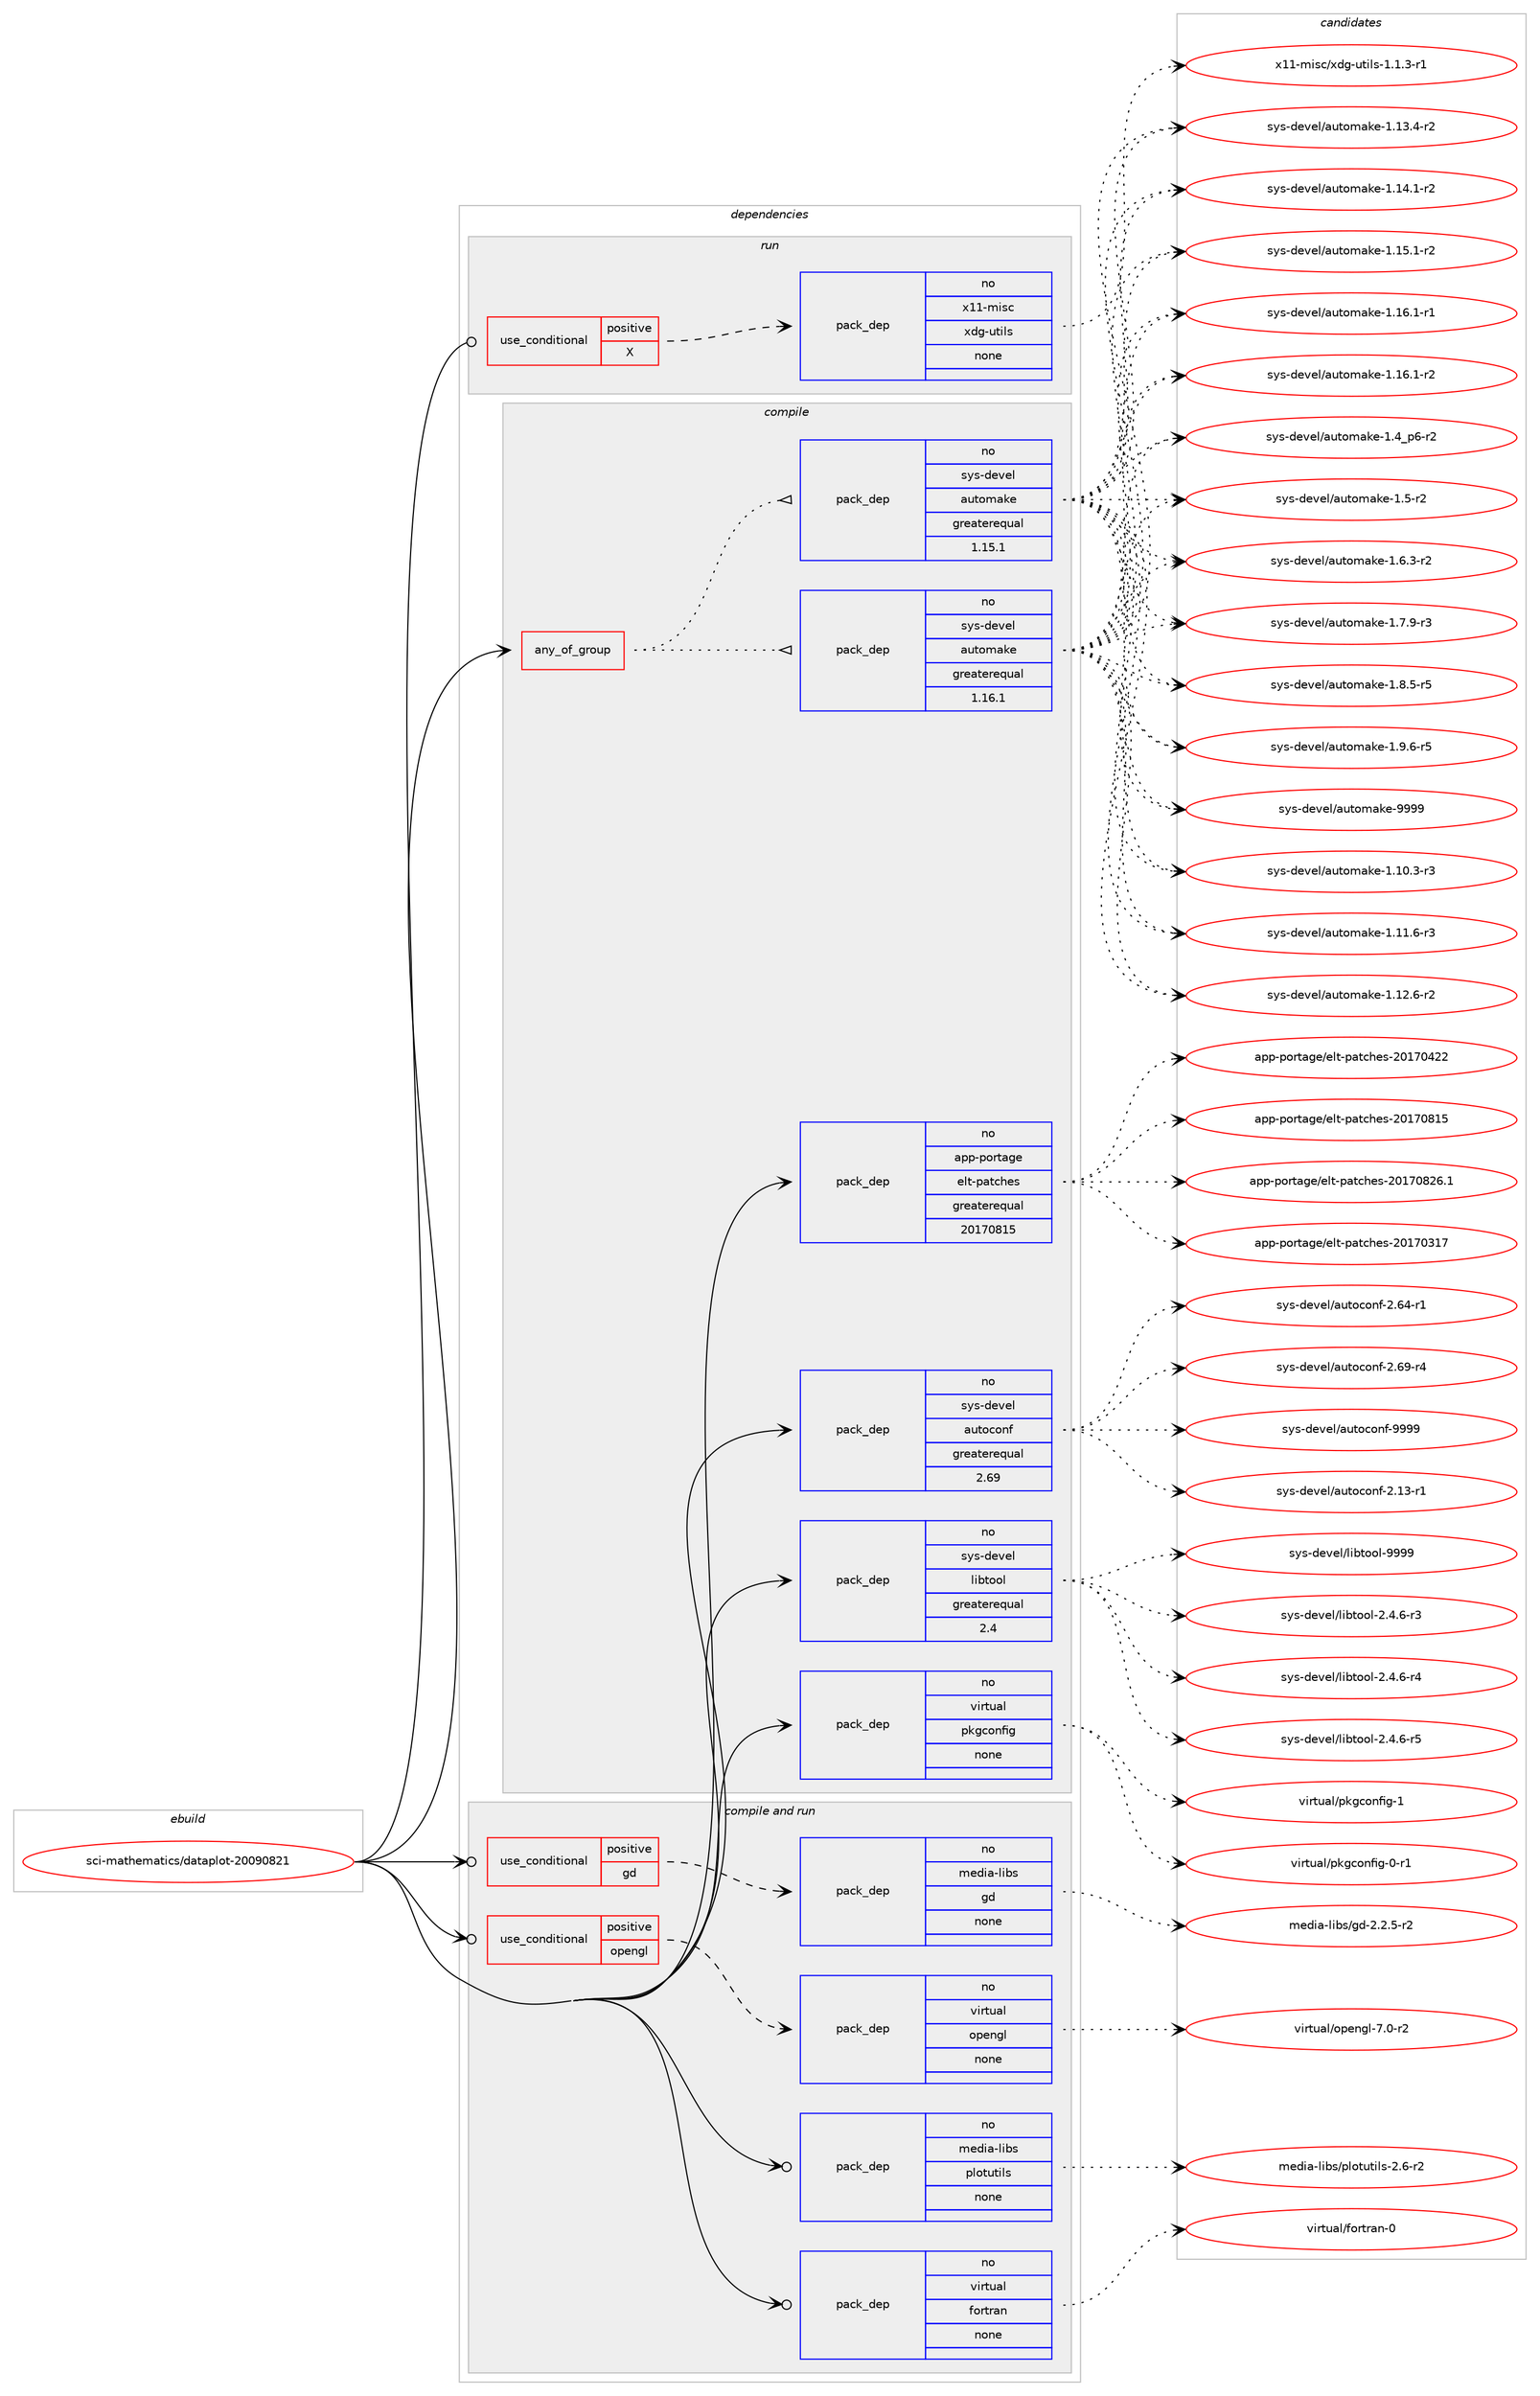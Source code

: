 digraph prolog {

# *************
# Graph options
# *************

newrank=true;
concentrate=true;
compound=true;
graph [rankdir=LR,fontname=Helvetica,fontsize=10,ranksep=1.5];#, ranksep=2.5, nodesep=0.2];
edge  [arrowhead=vee];
node  [fontname=Helvetica,fontsize=10];

# **********
# The ebuild
# **********

subgraph cluster_leftcol {
color=gray;
rank=same;
label=<<i>ebuild</i>>;
id [label="sci-mathematics/dataplot-20090821", color=red, width=4, href="../sci-mathematics/dataplot-20090821.svg"];
}

# ****************
# The dependencies
# ****************

subgraph cluster_midcol {
color=gray;
label=<<i>dependencies</i>>;
subgraph cluster_compile {
fillcolor="#eeeeee";
style=filled;
label=<<i>compile</i>>;
subgraph any14700 {
dependency861002 [label=<<TABLE BORDER="0" CELLBORDER="1" CELLSPACING="0" CELLPADDING="4"><TR><TD CELLPADDING="10">any_of_group</TD></TR></TABLE>>, shape=none, color=red];subgraph pack636767 {
dependency861003 [label=<<TABLE BORDER="0" CELLBORDER="1" CELLSPACING="0" CELLPADDING="4" WIDTH="220"><TR><TD ROWSPAN="6" CELLPADDING="30">pack_dep</TD></TR><TR><TD WIDTH="110">no</TD></TR><TR><TD>sys-devel</TD></TR><TR><TD>automake</TD></TR><TR><TD>greaterequal</TD></TR><TR><TD>1.16.1</TD></TR></TABLE>>, shape=none, color=blue];
}
dependency861002:e -> dependency861003:w [weight=20,style="dotted",arrowhead="oinv"];
subgraph pack636768 {
dependency861004 [label=<<TABLE BORDER="0" CELLBORDER="1" CELLSPACING="0" CELLPADDING="4" WIDTH="220"><TR><TD ROWSPAN="6" CELLPADDING="30">pack_dep</TD></TR><TR><TD WIDTH="110">no</TD></TR><TR><TD>sys-devel</TD></TR><TR><TD>automake</TD></TR><TR><TD>greaterequal</TD></TR><TR><TD>1.15.1</TD></TR></TABLE>>, shape=none, color=blue];
}
dependency861002:e -> dependency861004:w [weight=20,style="dotted",arrowhead="oinv"];
}
id:e -> dependency861002:w [weight=20,style="solid",arrowhead="vee"];
subgraph pack636769 {
dependency861005 [label=<<TABLE BORDER="0" CELLBORDER="1" CELLSPACING="0" CELLPADDING="4" WIDTH="220"><TR><TD ROWSPAN="6" CELLPADDING="30">pack_dep</TD></TR><TR><TD WIDTH="110">no</TD></TR><TR><TD>app-portage</TD></TR><TR><TD>elt-patches</TD></TR><TR><TD>greaterequal</TD></TR><TR><TD>20170815</TD></TR></TABLE>>, shape=none, color=blue];
}
id:e -> dependency861005:w [weight=20,style="solid",arrowhead="vee"];
subgraph pack636770 {
dependency861006 [label=<<TABLE BORDER="0" CELLBORDER="1" CELLSPACING="0" CELLPADDING="4" WIDTH="220"><TR><TD ROWSPAN="6" CELLPADDING="30">pack_dep</TD></TR><TR><TD WIDTH="110">no</TD></TR><TR><TD>sys-devel</TD></TR><TR><TD>autoconf</TD></TR><TR><TD>greaterequal</TD></TR><TR><TD>2.69</TD></TR></TABLE>>, shape=none, color=blue];
}
id:e -> dependency861006:w [weight=20,style="solid",arrowhead="vee"];
subgraph pack636771 {
dependency861007 [label=<<TABLE BORDER="0" CELLBORDER="1" CELLSPACING="0" CELLPADDING="4" WIDTH="220"><TR><TD ROWSPAN="6" CELLPADDING="30">pack_dep</TD></TR><TR><TD WIDTH="110">no</TD></TR><TR><TD>sys-devel</TD></TR><TR><TD>libtool</TD></TR><TR><TD>greaterequal</TD></TR><TR><TD>2.4</TD></TR></TABLE>>, shape=none, color=blue];
}
id:e -> dependency861007:w [weight=20,style="solid",arrowhead="vee"];
subgraph pack636772 {
dependency861008 [label=<<TABLE BORDER="0" CELLBORDER="1" CELLSPACING="0" CELLPADDING="4" WIDTH="220"><TR><TD ROWSPAN="6" CELLPADDING="30">pack_dep</TD></TR><TR><TD WIDTH="110">no</TD></TR><TR><TD>virtual</TD></TR><TR><TD>pkgconfig</TD></TR><TR><TD>none</TD></TR><TR><TD></TD></TR></TABLE>>, shape=none, color=blue];
}
id:e -> dependency861008:w [weight=20,style="solid",arrowhead="vee"];
}
subgraph cluster_compileandrun {
fillcolor="#eeeeee";
style=filled;
label=<<i>compile and run</i>>;
subgraph cond209023 {
dependency861009 [label=<<TABLE BORDER="0" CELLBORDER="1" CELLSPACING="0" CELLPADDING="4"><TR><TD ROWSPAN="3" CELLPADDING="10">use_conditional</TD></TR><TR><TD>positive</TD></TR><TR><TD>gd</TD></TR></TABLE>>, shape=none, color=red];
subgraph pack636773 {
dependency861010 [label=<<TABLE BORDER="0" CELLBORDER="1" CELLSPACING="0" CELLPADDING="4" WIDTH="220"><TR><TD ROWSPAN="6" CELLPADDING="30">pack_dep</TD></TR><TR><TD WIDTH="110">no</TD></TR><TR><TD>media-libs</TD></TR><TR><TD>gd</TD></TR><TR><TD>none</TD></TR><TR><TD></TD></TR></TABLE>>, shape=none, color=blue];
}
dependency861009:e -> dependency861010:w [weight=20,style="dashed",arrowhead="vee"];
}
id:e -> dependency861009:w [weight=20,style="solid",arrowhead="odotvee"];
subgraph cond209024 {
dependency861011 [label=<<TABLE BORDER="0" CELLBORDER="1" CELLSPACING="0" CELLPADDING="4"><TR><TD ROWSPAN="3" CELLPADDING="10">use_conditional</TD></TR><TR><TD>positive</TD></TR><TR><TD>opengl</TD></TR></TABLE>>, shape=none, color=red];
subgraph pack636774 {
dependency861012 [label=<<TABLE BORDER="0" CELLBORDER="1" CELLSPACING="0" CELLPADDING="4" WIDTH="220"><TR><TD ROWSPAN="6" CELLPADDING="30">pack_dep</TD></TR><TR><TD WIDTH="110">no</TD></TR><TR><TD>virtual</TD></TR><TR><TD>opengl</TD></TR><TR><TD>none</TD></TR><TR><TD></TD></TR></TABLE>>, shape=none, color=blue];
}
dependency861011:e -> dependency861012:w [weight=20,style="dashed",arrowhead="vee"];
}
id:e -> dependency861011:w [weight=20,style="solid",arrowhead="odotvee"];
subgraph pack636775 {
dependency861013 [label=<<TABLE BORDER="0" CELLBORDER="1" CELLSPACING="0" CELLPADDING="4" WIDTH="220"><TR><TD ROWSPAN="6" CELLPADDING="30">pack_dep</TD></TR><TR><TD WIDTH="110">no</TD></TR><TR><TD>media-libs</TD></TR><TR><TD>plotutils</TD></TR><TR><TD>none</TD></TR><TR><TD></TD></TR></TABLE>>, shape=none, color=blue];
}
id:e -> dependency861013:w [weight=20,style="solid",arrowhead="odotvee"];
subgraph pack636776 {
dependency861014 [label=<<TABLE BORDER="0" CELLBORDER="1" CELLSPACING="0" CELLPADDING="4" WIDTH="220"><TR><TD ROWSPAN="6" CELLPADDING="30">pack_dep</TD></TR><TR><TD WIDTH="110">no</TD></TR><TR><TD>virtual</TD></TR><TR><TD>fortran</TD></TR><TR><TD>none</TD></TR><TR><TD></TD></TR></TABLE>>, shape=none, color=blue];
}
id:e -> dependency861014:w [weight=20,style="solid",arrowhead="odotvee"];
}
subgraph cluster_run {
fillcolor="#eeeeee";
style=filled;
label=<<i>run</i>>;
subgraph cond209025 {
dependency861015 [label=<<TABLE BORDER="0" CELLBORDER="1" CELLSPACING="0" CELLPADDING="4"><TR><TD ROWSPAN="3" CELLPADDING="10">use_conditional</TD></TR><TR><TD>positive</TD></TR><TR><TD>X</TD></TR></TABLE>>, shape=none, color=red];
subgraph pack636777 {
dependency861016 [label=<<TABLE BORDER="0" CELLBORDER="1" CELLSPACING="0" CELLPADDING="4" WIDTH="220"><TR><TD ROWSPAN="6" CELLPADDING="30">pack_dep</TD></TR><TR><TD WIDTH="110">no</TD></TR><TR><TD>x11-misc</TD></TR><TR><TD>xdg-utils</TD></TR><TR><TD>none</TD></TR><TR><TD></TD></TR></TABLE>>, shape=none, color=blue];
}
dependency861015:e -> dependency861016:w [weight=20,style="dashed",arrowhead="vee"];
}
id:e -> dependency861015:w [weight=20,style="solid",arrowhead="odot"];
}
}

# **************
# The candidates
# **************

subgraph cluster_choices {
rank=same;
color=gray;
label=<<i>candidates</i>>;

subgraph choice636767 {
color=black;
nodesep=1;
choice11512111545100101118101108479711711611110997107101454946494846514511451 [label="sys-devel/automake-1.10.3-r3", color=red, width=4,href="../sys-devel/automake-1.10.3-r3.svg"];
choice11512111545100101118101108479711711611110997107101454946494946544511451 [label="sys-devel/automake-1.11.6-r3", color=red, width=4,href="../sys-devel/automake-1.11.6-r3.svg"];
choice11512111545100101118101108479711711611110997107101454946495046544511450 [label="sys-devel/automake-1.12.6-r2", color=red, width=4,href="../sys-devel/automake-1.12.6-r2.svg"];
choice11512111545100101118101108479711711611110997107101454946495146524511450 [label="sys-devel/automake-1.13.4-r2", color=red, width=4,href="../sys-devel/automake-1.13.4-r2.svg"];
choice11512111545100101118101108479711711611110997107101454946495246494511450 [label="sys-devel/automake-1.14.1-r2", color=red, width=4,href="../sys-devel/automake-1.14.1-r2.svg"];
choice11512111545100101118101108479711711611110997107101454946495346494511450 [label="sys-devel/automake-1.15.1-r2", color=red, width=4,href="../sys-devel/automake-1.15.1-r2.svg"];
choice11512111545100101118101108479711711611110997107101454946495446494511449 [label="sys-devel/automake-1.16.1-r1", color=red, width=4,href="../sys-devel/automake-1.16.1-r1.svg"];
choice11512111545100101118101108479711711611110997107101454946495446494511450 [label="sys-devel/automake-1.16.1-r2", color=red, width=4,href="../sys-devel/automake-1.16.1-r2.svg"];
choice115121115451001011181011084797117116111109971071014549465295112544511450 [label="sys-devel/automake-1.4_p6-r2", color=red, width=4,href="../sys-devel/automake-1.4_p6-r2.svg"];
choice11512111545100101118101108479711711611110997107101454946534511450 [label="sys-devel/automake-1.5-r2", color=red, width=4,href="../sys-devel/automake-1.5-r2.svg"];
choice115121115451001011181011084797117116111109971071014549465446514511450 [label="sys-devel/automake-1.6.3-r2", color=red, width=4,href="../sys-devel/automake-1.6.3-r2.svg"];
choice115121115451001011181011084797117116111109971071014549465546574511451 [label="sys-devel/automake-1.7.9-r3", color=red, width=4,href="../sys-devel/automake-1.7.9-r3.svg"];
choice115121115451001011181011084797117116111109971071014549465646534511453 [label="sys-devel/automake-1.8.5-r5", color=red, width=4,href="../sys-devel/automake-1.8.5-r5.svg"];
choice115121115451001011181011084797117116111109971071014549465746544511453 [label="sys-devel/automake-1.9.6-r5", color=red, width=4,href="../sys-devel/automake-1.9.6-r5.svg"];
choice115121115451001011181011084797117116111109971071014557575757 [label="sys-devel/automake-9999", color=red, width=4,href="../sys-devel/automake-9999.svg"];
dependency861003:e -> choice11512111545100101118101108479711711611110997107101454946494846514511451:w [style=dotted,weight="100"];
dependency861003:e -> choice11512111545100101118101108479711711611110997107101454946494946544511451:w [style=dotted,weight="100"];
dependency861003:e -> choice11512111545100101118101108479711711611110997107101454946495046544511450:w [style=dotted,weight="100"];
dependency861003:e -> choice11512111545100101118101108479711711611110997107101454946495146524511450:w [style=dotted,weight="100"];
dependency861003:e -> choice11512111545100101118101108479711711611110997107101454946495246494511450:w [style=dotted,weight="100"];
dependency861003:e -> choice11512111545100101118101108479711711611110997107101454946495346494511450:w [style=dotted,weight="100"];
dependency861003:e -> choice11512111545100101118101108479711711611110997107101454946495446494511449:w [style=dotted,weight="100"];
dependency861003:e -> choice11512111545100101118101108479711711611110997107101454946495446494511450:w [style=dotted,weight="100"];
dependency861003:e -> choice115121115451001011181011084797117116111109971071014549465295112544511450:w [style=dotted,weight="100"];
dependency861003:e -> choice11512111545100101118101108479711711611110997107101454946534511450:w [style=dotted,weight="100"];
dependency861003:e -> choice115121115451001011181011084797117116111109971071014549465446514511450:w [style=dotted,weight="100"];
dependency861003:e -> choice115121115451001011181011084797117116111109971071014549465546574511451:w [style=dotted,weight="100"];
dependency861003:e -> choice115121115451001011181011084797117116111109971071014549465646534511453:w [style=dotted,weight="100"];
dependency861003:e -> choice115121115451001011181011084797117116111109971071014549465746544511453:w [style=dotted,weight="100"];
dependency861003:e -> choice115121115451001011181011084797117116111109971071014557575757:w [style=dotted,weight="100"];
}
subgraph choice636768 {
color=black;
nodesep=1;
choice11512111545100101118101108479711711611110997107101454946494846514511451 [label="sys-devel/automake-1.10.3-r3", color=red, width=4,href="../sys-devel/automake-1.10.3-r3.svg"];
choice11512111545100101118101108479711711611110997107101454946494946544511451 [label="sys-devel/automake-1.11.6-r3", color=red, width=4,href="../sys-devel/automake-1.11.6-r3.svg"];
choice11512111545100101118101108479711711611110997107101454946495046544511450 [label="sys-devel/automake-1.12.6-r2", color=red, width=4,href="../sys-devel/automake-1.12.6-r2.svg"];
choice11512111545100101118101108479711711611110997107101454946495146524511450 [label="sys-devel/automake-1.13.4-r2", color=red, width=4,href="../sys-devel/automake-1.13.4-r2.svg"];
choice11512111545100101118101108479711711611110997107101454946495246494511450 [label="sys-devel/automake-1.14.1-r2", color=red, width=4,href="../sys-devel/automake-1.14.1-r2.svg"];
choice11512111545100101118101108479711711611110997107101454946495346494511450 [label="sys-devel/automake-1.15.1-r2", color=red, width=4,href="../sys-devel/automake-1.15.1-r2.svg"];
choice11512111545100101118101108479711711611110997107101454946495446494511449 [label="sys-devel/automake-1.16.1-r1", color=red, width=4,href="../sys-devel/automake-1.16.1-r1.svg"];
choice11512111545100101118101108479711711611110997107101454946495446494511450 [label="sys-devel/automake-1.16.1-r2", color=red, width=4,href="../sys-devel/automake-1.16.1-r2.svg"];
choice115121115451001011181011084797117116111109971071014549465295112544511450 [label="sys-devel/automake-1.4_p6-r2", color=red, width=4,href="../sys-devel/automake-1.4_p6-r2.svg"];
choice11512111545100101118101108479711711611110997107101454946534511450 [label="sys-devel/automake-1.5-r2", color=red, width=4,href="../sys-devel/automake-1.5-r2.svg"];
choice115121115451001011181011084797117116111109971071014549465446514511450 [label="sys-devel/automake-1.6.3-r2", color=red, width=4,href="../sys-devel/automake-1.6.3-r2.svg"];
choice115121115451001011181011084797117116111109971071014549465546574511451 [label="sys-devel/automake-1.7.9-r3", color=red, width=4,href="../sys-devel/automake-1.7.9-r3.svg"];
choice115121115451001011181011084797117116111109971071014549465646534511453 [label="sys-devel/automake-1.8.5-r5", color=red, width=4,href="../sys-devel/automake-1.8.5-r5.svg"];
choice115121115451001011181011084797117116111109971071014549465746544511453 [label="sys-devel/automake-1.9.6-r5", color=red, width=4,href="../sys-devel/automake-1.9.6-r5.svg"];
choice115121115451001011181011084797117116111109971071014557575757 [label="sys-devel/automake-9999", color=red, width=4,href="../sys-devel/automake-9999.svg"];
dependency861004:e -> choice11512111545100101118101108479711711611110997107101454946494846514511451:w [style=dotted,weight="100"];
dependency861004:e -> choice11512111545100101118101108479711711611110997107101454946494946544511451:w [style=dotted,weight="100"];
dependency861004:e -> choice11512111545100101118101108479711711611110997107101454946495046544511450:w [style=dotted,weight="100"];
dependency861004:e -> choice11512111545100101118101108479711711611110997107101454946495146524511450:w [style=dotted,weight="100"];
dependency861004:e -> choice11512111545100101118101108479711711611110997107101454946495246494511450:w [style=dotted,weight="100"];
dependency861004:e -> choice11512111545100101118101108479711711611110997107101454946495346494511450:w [style=dotted,weight="100"];
dependency861004:e -> choice11512111545100101118101108479711711611110997107101454946495446494511449:w [style=dotted,weight="100"];
dependency861004:e -> choice11512111545100101118101108479711711611110997107101454946495446494511450:w [style=dotted,weight="100"];
dependency861004:e -> choice115121115451001011181011084797117116111109971071014549465295112544511450:w [style=dotted,weight="100"];
dependency861004:e -> choice11512111545100101118101108479711711611110997107101454946534511450:w [style=dotted,weight="100"];
dependency861004:e -> choice115121115451001011181011084797117116111109971071014549465446514511450:w [style=dotted,weight="100"];
dependency861004:e -> choice115121115451001011181011084797117116111109971071014549465546574511451:w [style=dotted,weight="100"];
dependency861004:e -> choice115121115451001011181011084797117116111109971071014549465646534511453:w [style=dotted,weight="100"];
dependency861004:e -> choice115121115451001011181011084797117116111109971071014549465746544511453:w [style=dotted,weight="100"];
dependency861004:e -> choice115121115451001011181011084797117116111109971071014557575757:w [style=dotted,weight="100"];
}
subgraph choice636769 {
color=black;
nodesep=1;
choice97112112451121111141169710310147101108116451129711699104101115455048495548514955 [label="app-portage/elt-patches-20170317", color=red, width=4,href="../app-portage/elt-patches-20170317.svg"];
choice97112112451121111141169710310147101108116451129711699104101115455048495548525050 [label="app-portage/elt-patches-20170422", color=red, width=4,href="../app-portage/elt-patches-20170422.svg"];
choice97112112451121111141169710310147101108116451129711699104101115455048495548564953 [label="app-portage/elt-patches-20170815", color=red, width=4,href="../app-portage/elt-patches-20170815.svg"];
choice971121124511211111411697103101471011081164511297116991041011154550484955485650544649 [label="app-portage/elt-patches-20170826.1", color=red, width=4,href="../app-portage/elt-patches-20170826.1.svg"];
dependency861005:e -> choice97112112451121111141169710310147101108116451129711699104101115455048495548514955:w [style=dotted,weight="100"];
dependency861005:e -> choice97112112451121111141169710310147101108116451129711699104101115455048495548525050:w [style=dotted,weight="100"];
dependency861005:e -> choice97112112451121111141169710310147101108116451129711699104101115455048495548564953:w [style=dotted,weight="100"];
dependency861005:e -> choice971121124511211111411697103101471011081164511297116991041011154550484955485650544649:w [style=dotted,weight="100"];
}
subgraph choice636770 {
color=black;
nodesep=1;
choice1151211154510010111810110847971171161119911111010245504649514511449 [label="sys-devel/autoconf-2.13-r1", color=red, width=4,href="../sys-devel/autoconf-2.13-r1.svg"];
choice1151211154510010111810110847971171161119911111010245504654524511449 [label="sys-devel/autoconf-2.64-r1", color=red, width=4,href="../sys-devel/autoconf-2.64-r1.svg"];
choice1151211154510010111810110847971171161119911111010245504654574511452 [label="sys-devel/autoconf-2.69-r4", color=red, width=4,href="../sys-devel/autoconf-2.69-r4.svg"];
choice115121115451001011181011084797117116111991111101024557575757 [label="sys-devel/autoconf-9999", color=red, width=4,href="../sys-devel/autoconf-9999.svg"];
dependency861006:e -> choice1151211154510010111810110847971171161119911111010245504649514511449:w [style=dotted,weight="100"];
dependency861006:e -> choice1151211154510010111810110847971171161119911111010245504654524511449:w [style=dotted,weight="100"];
dependency861006:e -> choice1151211154510010111810110847971171161119911111010245504654574511452:w [style=dotted,weight="100"];
dependency861006:e -> choice115121115451001011181011084797117116111991111101024557575757:w [style=dotted,weight="100"];
}
subgraph choice636771 {
color=black;
nodesep=1;
choice1151211154510010111810110847108105981161111111084550465246544511451 [label="sys-devel/libtool-2.4.6-r3", color=red, width=4,href="../sys-devel/libtool-2.4.6-r3.svg"];
choice1151211154510010111810110847108105981161111111084550465246544511452 [label="sys-devel/libtool-2.4.6-r4", color=red, width=4,href="../sys-devel/libtool-2.4.6-r4.svg"];
choice1151211154510010111810110847108105981161111111084550465246544511453 [label="sys-devel/libtool-2.4.6-r5", color=red, width=4,href="../sys-devel/libtool-2.4.6-r5.svg"];
choice1151211154510010111810110847108105981161111111084557575757 [label="sys-devel/libtool-9999", color=red, width=4,href="../sys-devel/libtool-9999.svg"];
dependency861007:e -> choice1151211154510010111810110847108105981161111111084550465246544511451:w [style=dotted,weight="100"];
dependency861007:e -> choice1151211154510010111810110847108105981161111111084550465246544511452:w [style=dotted,weight="100"];
dependency861007:e -> choice1151211154510010111810110847108105981161111111084550465246544511453:w [style=dotted,weight="100"];
dependency861007:e -> choice1151211154510010111810110847108105981161111111084557575757:w [style=dotted,weight="100"];
}
subgraph choice636772 {
color=black;
nodesep=1;
choice11810511411611797108471121071039911111010210510345484511449 [label="virtual/pkgconfig-0-r1", color=red, width=4,href="../virtual/pkgconfig-0-r1.svg"];
choice1181051141161179710847112107103991111101021051034549 [label="virtual/pkgconfig-1", color=red, width=4,href="../virtual/pkgconfig-1.svg"];
dependency861008:e -> choice11810511411611797108471121071039911111010210510345484511449:w [style=dotted,weight="100"];
dependency861008:e -> choice1181051141161179710847112107103991111101021051034549:w [style=dotted,weight="100"];
}
subgraph choice636773 {
color=black;
nodesep=1;
choice109101100105974510810598115471031004550465046534511450 [label="media-libs/gd-2.2.5-r2", color=red, width=4,href="../media-libs/gd-2.2.5-r2.svg"];
dependency861010:e -> choice109101100105974510810598115471031004550465046534511450:w [style=dotted,weight="100"];
}
subgraph choice636774 {
color=black;
nodesep=1;
choice1181051141161179710847111112101110103108455546484511450 [label="virtual/opengl-7.0-r2", color=red, width=4,href="../virtual/opengl-7.0-r2.svg"];
dependency861012:e -> choice1181051141161179710847111112101110103108455546484511450:w [style=dotted,weight="100"];
}
subgraph choice636775 {
color=black;
nodesep=1;
choice10910110010597451081059811547112108111116117116105108115455046544511450 [label="media-libs/plotutils-2.6-r2", color=red, width=4,href="../media-libs/plotutils-2.6-r2.svg"];
dependency861013:e -> choice10910110010597451081059811547112108111116117116105108115455046544511450:w [style=dotted,weight="100"];
}
subgraph choice636776 {
color=black;
nodesep=1;
choice1181051141161179710847102111114116114971104548 [label="virtual/fortran-0", color=red, width=4,href="../virtual/fortran-0.svg"];
dependency861014:e -> choice1181051141161179710847102111114116114971104548:w [style=dotted,weight="100"];
}
subgraph choice636777 {
color=black;
nodesep=1;
choice1204949451091051159947120100103451171161051081154549464946514511449 [label="x11-misc/xdg-utils-1.1.3-r1", color=red, width=4,href="../x11-misc/xdg-utils-1.1.3-r1.svg"];
dependency861016:e -> choice1204949451091051159947120100103451171161051081154549464946514511449:w [style=dotted,weight="100"];
}
}

}

